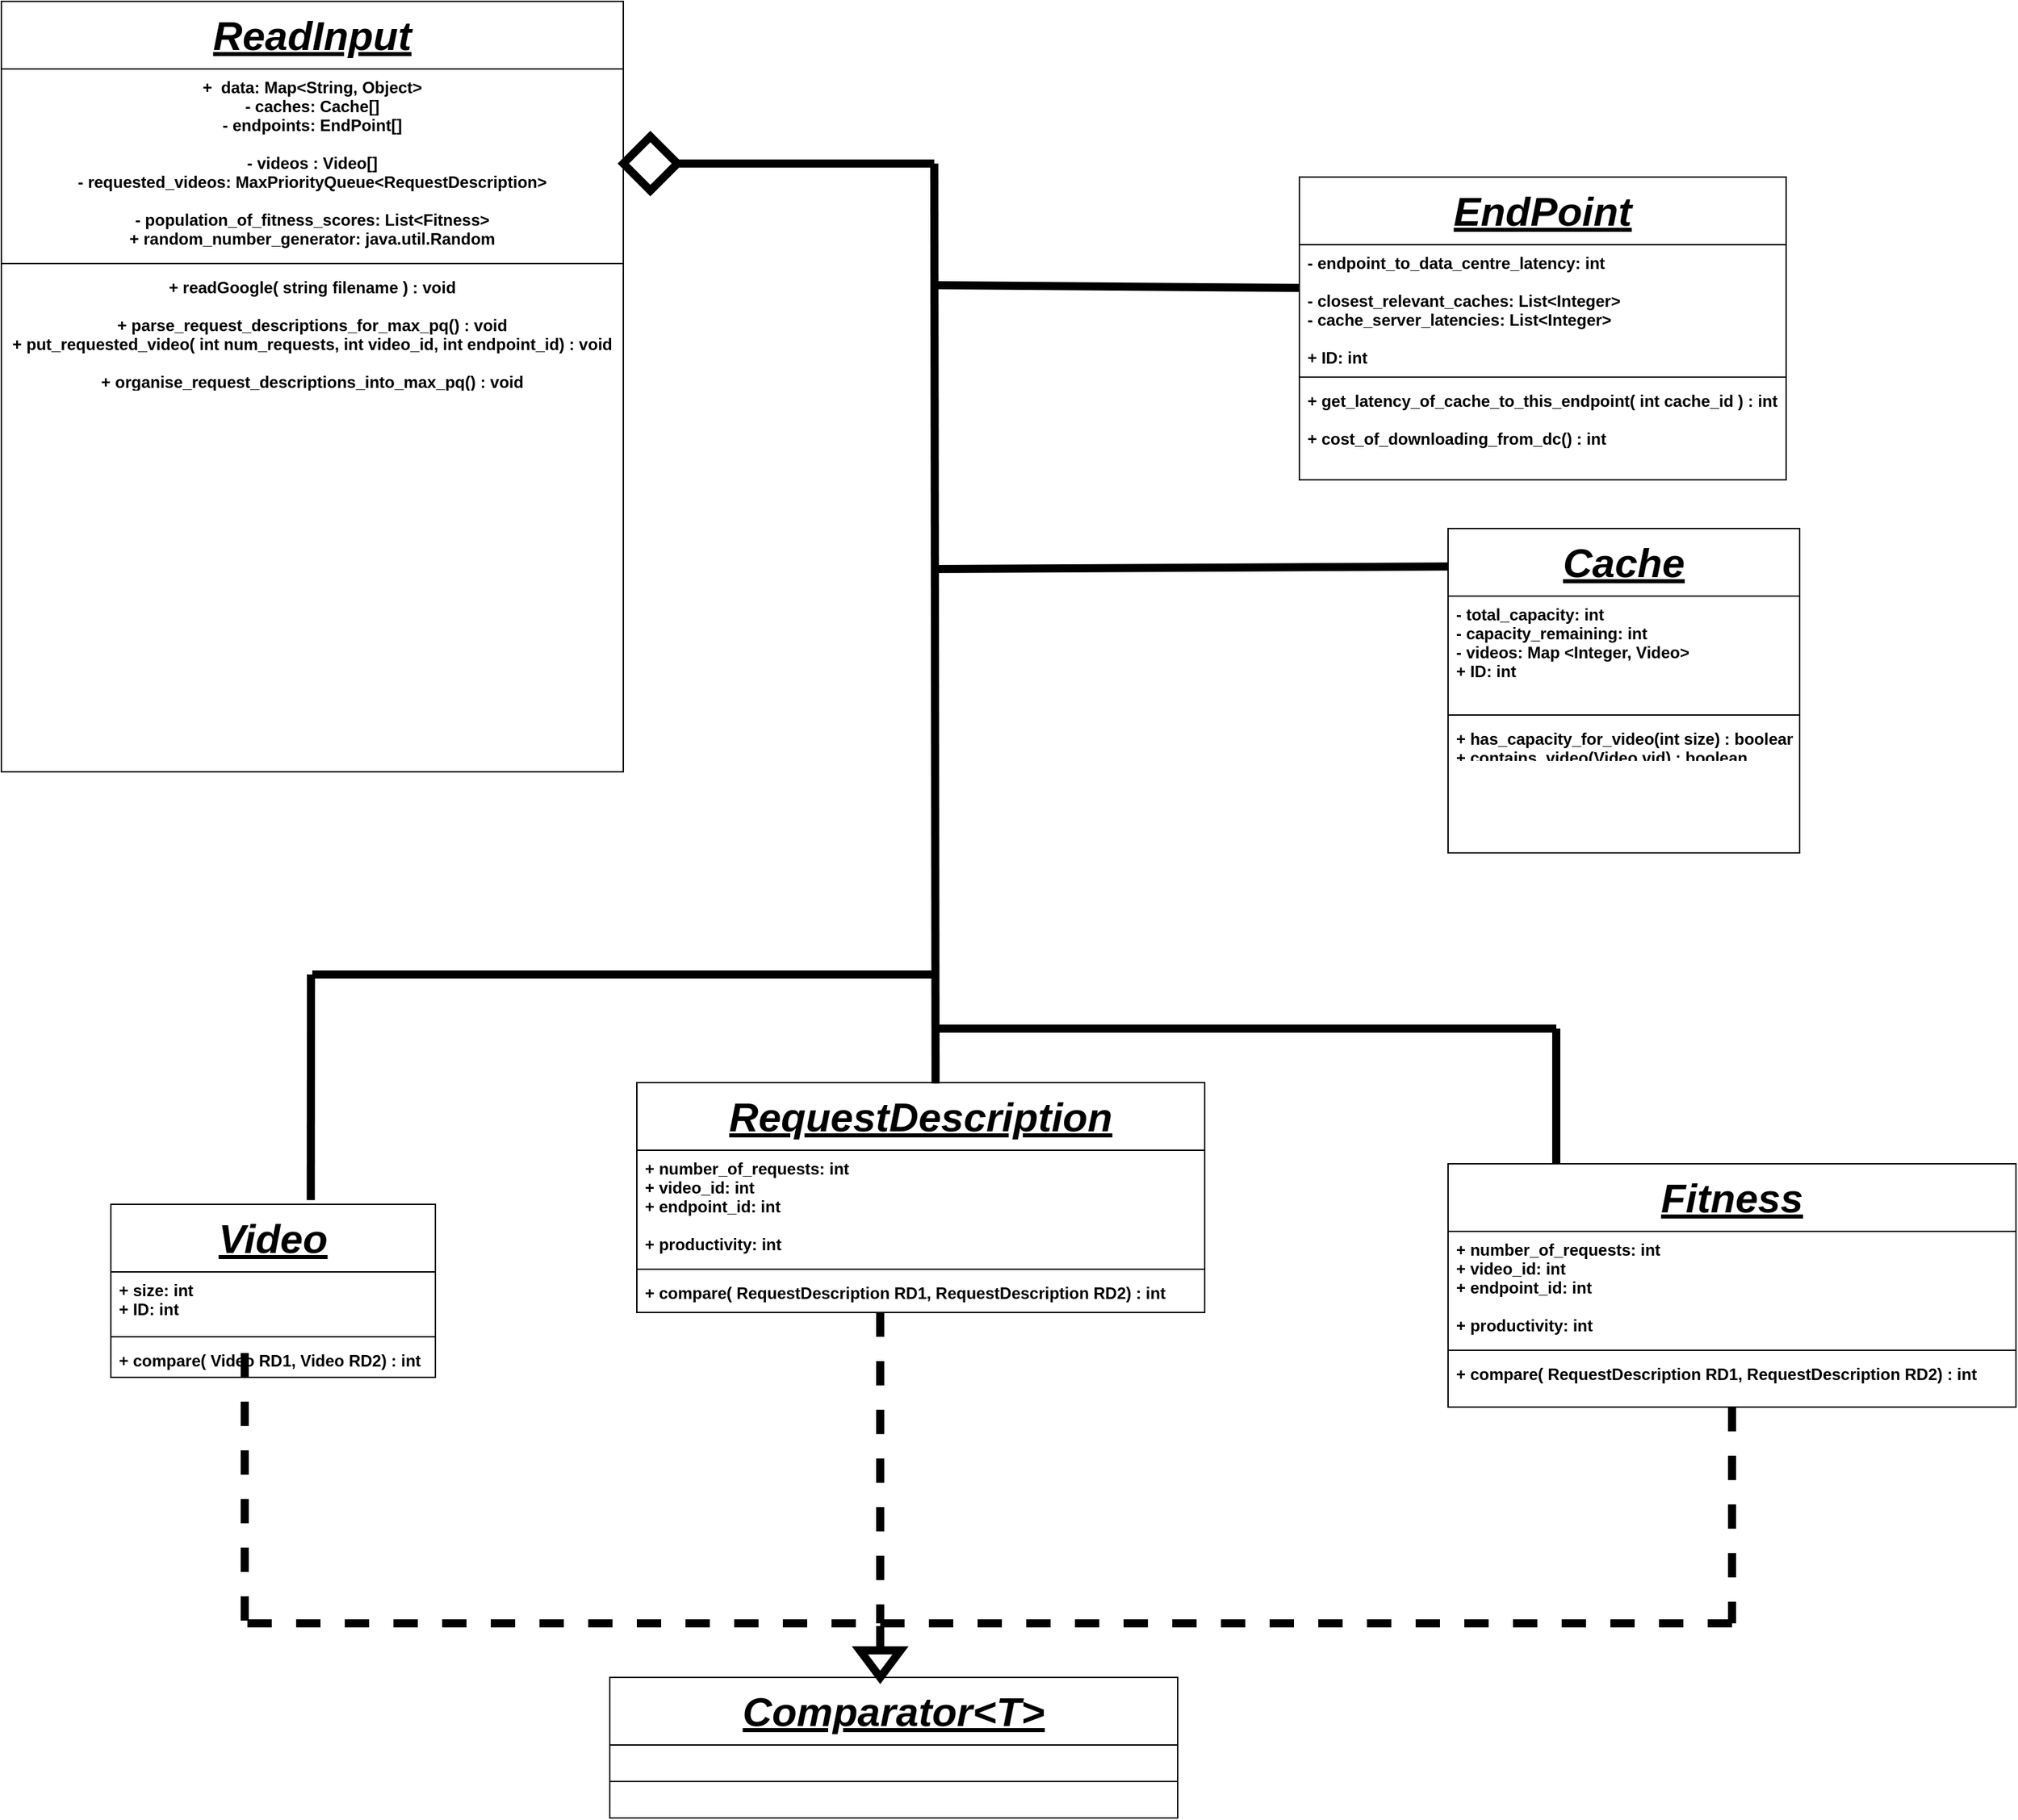 <mxfile version="23.1.4" type="github">
  <diagram id="C5RBs43oDa-KdzZeNtuy" name="Page-1">
    <mxGraphModel dx="1400" dy="1876" grid="1" gridSize="10" guides="1" tooltips="1" connect="1" arrows="1" fold="1" page="1" pageScale="1" pageWidth="827" pageHeight="1169" math="0" shadow="0">
      <root>
        <mxCell id="WIyWlLk6GJQsqaUBKTNV-0" />
        <mxCell id="WIyWlLk6GJQsqaUBKTNV-1" parent="WIyWlLk6GJQsqaUBKTNV-0" />
        <mxCell id="zkfFHV4jXpPFQw0GAbJ--0" value="ReadInput" style="swimlane;fontStyle=7;align=center;verticalAlign=top;childLayout=stackLayout;horizontal=1;startSize=50;horizontalStack=0;resizeParent=1;resizeLast=0;collapsible=1;marginBottom=0;rounded=0;shadow=0;strokeWidth=1;fontSize=30;" parent="WIyWlLk6GJQsqaUBKTNV-1" vertex="1">
          <mxGeometry x="130" y="-310" width="460" height="570" as="geometry">
            <mxRectangle x="230" y="140" width="160" height="26" as="alternateBounds" />
          </mxGeometry>
        </mxCell>
        <mxCell id="zkfFHV4jXpPFQw0GAbJ--1" value="+  data: Map&lt;String, Object&gt;&#xa;- caches: Cache[]&#xa;- endpoints: EndPoint[]&#xa;&#xa;- videos : Video[]&#xa;- requested_videos: MaxPriorityQueue&lt;RequestDescription&gt;&#xa;&#xa;- population_of_fitness_scores: List&lt;Fitness&gt;&#xa;+ random_number_generator: java.util.Random&#xa;" style="text;align=center;verticalAlign=top;spacingLeft=4;spacingRight=4;overflow=hidden;rotatable=0;points=[[0,0.5],[1,0.5]];portConstraint=eastwest;fontStyle=1" parent="zkfFHV4jXpPFQw0GAbJ--0" vertex="1">
          <mxGeometry y="50" width="460" height="140" as="geometry" />
        </mxCell>
        <mxCell id="zkfFHV4jXpPFQw0GAbJ--4" value="" style="line;html=1;strokeWidth=1;align=left;verticalAlign=middle;spacingTop=-1;spacingLeft=3;spacingRight=3;rotatable=0;labelPosition=right;points=[];portConstraint=eastwest;" parent="zkfFHV4jXpPFQw0GAbJ--0" vertex="1">
          <mxGeometry y="190" width="460" height="8" as="geometry" />
        </mxCell>
        <mxCell id="zkfFHV4jXpPFQw0GAbJ--5" value="+ readGoogle( string filename ) : void&#xa;&#xa;+ parse_request_descriptions_for_max_pq() : void&#xa;+ put_requested_video( int num_requests, int video_id, int endpoint_id) : void&#xa;&#xa;+ organise_request_descriptions_into_max_pq() : void&#xa;+ is_solution_feasible( int[][][] solution ) : boolean&#xa;&#xa;+ enter_videos_into_caches() : void&#xa;&#xa;+ find_fitness_score_of_solution(int[][][] solution) : Fitness&#xa;+ crossover(int[][][] solution1, int[][][] solution2) : Fitness[]&#xa;+ mutate( int upperbound) : void&#xa;&#xa;+ keep_fittest_solutions(int max_size_of_population) : void&#xa;&#xa;+ getVideoByID(int id) : Video&#xa;+ getCacheByID(int id) : Cache&#xa;+ getEndpointByID(int id) : EndPoint&#xa;&#xa;+ display_occupancy_of_caches(): void&#xa;&#xa;+ dupelicate_caches() : Cache[]&#xa;+ clear_caches() : void&#xa; &#xa;" style="text;align=center;verticalAlign=top;spacingLeft=4;spacingRight=4;overflow=hidden;rotatable=0;points=[[0,0.5],[1,0.5]];portConstraint=eastwest;fontStyle=1" parent="zkfFHV4jXpPFQw0GAbJ--0" vertex="1">
          <mxGeometry y="198" width="460" height="86" as="geometry" />
        </mxCell>
        <mxCell id="umy_4tn5OdyWnhG9BCb1-46" value="" style="endArrow=none;html=1;rounded=0;entryX=-0.001;entryY=0.117;entryDx=0;entryDy=0;entryPerimeter=0;strokeWidth=6;" edge="1" parent="zkfFHV4jXpPFQw0GAbJ--0" target="zkfFHV4jXpPFQw0GAbJ--17">
          <mxGeometry width="50" height="50" relative="1" as="geometry">
            <mxPoint x="690" y="420" as="sourcePoint" />
            <mxPoint x="1050" y="420" as="targetPoint" />
          </mxGeometry>
        </mxCell>
        <mxCell id="zkfFHV4jXpPFQw0GAbJ--17" value="Cache" style="swimlane;fontStyle=7;align=center;verticalAlign=top;childLayout=stackLayout;horizontal=1;startSize=50;horizontalStack=0;resizeParent=1;resizeLast=0;collapsible=1;marginBottom=0;rounded=0;shadow=0;strokeWidth=1;fontSize=30;" parent="WIyWlLk6GJQsqaUBKTNV-1" vertex="1">
          <mxGeometry x="1200" y="80" width="260" height="240" as="geometry">
            <mxRectangle x="550" y="140" width="160" height="26" as="alternateBounds" />
          </mxGeometry>
        </mxCell>
        <mxCell id="zkfFHV4jXpPFQw0GAbJ--18" value="- total_capacity: int&#xa;- capacity_remaining: int&#xa;- videos: Map &lt;Integer, Video&gt;&#xa;+ ID: int" style="text;align=left;verticalAlign=top;spacingLeft=4;spacingRight=4;overflow=hidden;rotatable=0;points=[[0,0.5],[1,0.5]];portConstraint=eastwest;fontStyle=1" parent="zkfFHV4jXpPFQw0GAbJ--17" vertex="1">
          <mxGeometry y="50" width="260" height="84" as="geometry" />
        </mxCell>
        <mxCell id="zkfFHV4jXpPFQw0GAbJ--23" value="" style="line;html=1;strokeWidth=1;align=left;verticalAlign=middle;spacingTop=-1;spacingLeft=3;spacingRight=3;rotatable=0;labelPosition=right;points=[];portConstraint=eastwest;" parent="zkfFHV4jXpPFQw0GAbJ--17" vertex="1">
          <mxGeometry y="134" width="260" height="8" as="geometry" />
        </mxCell>
        <mxCell id="zkfFHV4jXpPFQw0GAbJ--24" value="+ has_capacity_for_video(int size) : boolean&#xa;+ contains_video(Video vid) : boolean&#xa;&#xa;+ add_video(Video v): void&#xa;+ cache_is_overflowing() : boolean" style="text;align=left;verticalAlign=top;spacingLeft=4;spacingRight=4;overflow=hidden;rotatable=0;points=[[0,0.5],[1,0.5]];portConstraint=eastwest;fontStyle=1" parent="zkfFHV4jXpPFQw0GAbJ--17" vertex="1">
          <mxGeometry y="142" width="260" height="26" as="geometry" />
        </mxCell>
        <mxCell id="umy_4tn5OdyWnhG9BCb1-10" value="EndPoint" style="swimlane;fontStyle=7;align=center;verticalAlign=top;childLayout=stackLayout;horizontal=1;startSize=50;horizontalStack=0;resizeParent=1;resizeLast=0;collapsible=1;marginBottom=0;rounded=0;shadow=0;strokeWidth=1;fontSize=30;" vertex="1" parent="WIyWlLk6GJQsqaUBKTNV-1">
          <mxGeometry x="1090" y="-180" width="360" height="224" as="geometry">
            <mxRectangle x="550" y="140" width="160" height="26" as="alternateBounds" />
          </mxGeometry>
        </mxCell>
        <mxCell id="umy_4tn5OdyWnhG9BCb1-11" value="- endpoint_to_data_centre_latency: int&#xa;&#xa;- closest_relevant_caches: List&lt;Integer&gt;&#xa;- cache_server_latencies: List&lt;Integer&gt;&#xa;&#xa;+ ID: int" style="text;align=left;verticalAlign=top;spacingLeft=4;spacingRight=4;overflow=hidden;rotatable=0;points=[[0,0.5],[1,0.5]];portConstraint=eastwest;fontStyle=1" vertex="1" parent="umy_4tn5OdyWnhG9BCb1-10">
          <mxGeometry y="50" width="360" height="94" as="geometry" />
        </mxCell>
        <mxCell id="umy_4tn5OdyWnhG9BCb1-12" value="" style="line;html=1;strokeWidth=1;align=left;verticalAlign=middle;spacingTop=-1;spacingLeft=3;spacingRight=3;rotatable=0;labelPosition=right;points=[];portConstraint=eastwest;" vertex="1" parent="umy_4tn5OdyWnhG9BCb1-10">
          <mxGeometry y="144" width="360" height="8" as="geometry" />
        </mxCell>
        <mxCell id="umy_4tn5OdyWnhG9BCb1-13" value="+ get_latency_of_cache_to_this_endpoint( int cache_id ) : int&#xa;&#xa;+ cost_of_downloading_from_dc() : int" style="text;align=left;verticalAlign=top;spacingLeft=4;spacingRight=4;overflow=hidden;rotatable=0;points=[[0,0.5],[1,0.5]];portConstraint=eastwest;fontStyle=1" vertex="1" parent="umy_4tn5OdyWnhG9BCb1-10">
          <mxGeometry y="152" width="360" height="72" as="geometry" />
        </mxCell>
        <mxCell id="umy_4tn5OdyWnhG9BCb1-15" value="RequestDescription" style="swimlane;fontStyle=7;align=center;verticalAlign=top;childLayout=stackLayout;horizontal=1;startSize=50;horizontalStack=0;resizeParent=1;resizeLast=0;collapsible=1;marginBottom=0;rounded=0;shadow=0;strokeWidth=1;fontSize=30;" vertex="1" parent="WIyWlLk6GJQsqaUBKTNV-1">
          <mxGeometry x="600" y="490" width="420" height="170" as="geometry">
            <mxRectangle x="550" y="140" width="160" height="26" as="alternateBounds" />
          </mxGeometry>
        </mxCell>
        <mxCell id="umy_4tn5OdyWnhG9BCb1-16" value="+ number_of_requests: int&#xa;+ video_id: int&#xa;+ endpoint_id: int&#xa;&#xa;+ productivity: int" style="text;align=left;verticalAlign=top;spacingLeft=4;spacingRight=4;overflow=hidden;rotatable=0;points=[[0,0.5],[1,0.5]];portConstraint=eastwest;fontStyle=1" vertex="1" parent="umy_4tn5OdyWnhG9BCb1-15">
          <mxGeometry y="50" width="420" height="84" as="geometry" />
        </mxCell>
        <mxCell id="umy_4tn5OdyWnhG9BCb1-17" value="" style="line;html=1;strokeWidth=1;align=left;verticalAlign=middle;spacingTop=-1;spacingLeft=3;spacingRight=3;rotatable=0;labelPosition=right;points=[];portConstraint=eastwest;" vertex="1" parent="umy_4tn5OdyWnhG9BCb1-15">
          <mxGeometry y="134" width="420" height="8" as="geometry" />
        </mxCell>
        <mxCell id="umy_4tn5OdyWnhG9BCb1-18" value="+ compare( RequestDescription RD1, RequestDescription RD2) : int&#xa; " style="text;align=left;verticalAlign=top;spacingLeft=4;spacingRight=4;overflow=hidden;rotatable=0;points=[[0,0.5],[1,0.5]];portConstraint=eastwest;fontStyle=1" vertex="1" parent="umy_4tn5OdyWnhG9BCb1-15">
          <mxGeometry y="142" width="420" height="26" as="geometry" />
        </mxCell>
        <mxCell id="umy_4tn5OdyWnhG9BCb1-19" value="Comparator&lt;T&gt;" style="swimlane;fontStyle=7;align=center;verticalAlign=top;childLayout=stackLayout;horizontal=1;startSize=50;horizontalStack=0;resizeParent=1;resizeLast=0;collapsible=1;marginBottom=0;rounded=0;shadow=0;strokeWidth=1;fontSize=30;" vertex="1" parent="WIyWlLk6GJQsqaUBKTNV-1">
          <mxGeometry x="580" y="930" width="420" height="104" as="geometry">
            <mxRectangle x="550" y="140" width="160" height="26" as="alternateBounds" />
          </mxGeometry>
        </mxCell>
        <mxCell id="umy_4tn5OdyWnhG9BCb1-21" value="" style="line;html=1;strokeWidth=1;align=left;verticalAlign=middle;spacingTop=-1;spacingLeft=3;spacingRight=3;rotatable=0;labelPosition=right;points=[];portConstraint=eastwest;" vertex="1" parent="umy_4tn5OdyWnhG9BCb1-19">
          <mxGeometry y="50" width="420" height="54" as="geometry" />
        </mxCell>
        <mxCell id="umy_4tn5OdyWnhG9BCb1-25" value="" style="endArrow=none;dashed=1;html=1;rounded=0;exitX=0;exitY=0.5;exitDx=0;exitDy=0;strokeWidth=6;" edge="1" parent="WIyWlLk6GJQsqaUBKTNV-1" source="umy_4tn5OdyWnhG9BCb1-26">
          <mxGeometry width="50" height="50" relative="1" as="geometry">
            <mxPoint x="1010" y="590" as="sourcePoint" />
            <mxPoint x="780" y="890" as="targetPoint" />
          </mxGeometry>
        </mxCell>
        <mxCell id="umy_4tn5OdyWnhG9BCb1-26" value="" style="triangle;whiteSpace=wrap;html=1;direction=south;strokeWidth=6;" vertex="1" parent="WIyWlLk6GJQsqaUBKTNV-1">
          <mxGeometry x="765" y="910" width="30" height="20" as="geometry" />
        </mxCell>
        <mxCell id="umy_4tn5OdyWnhG9BCb1-28" value="Fitness" style="swimlane;fontStyle=7;align=center;verticalAlign=top;childLayout=stackLayout;horizontal=1;startSize=50;horizontalStack=0;resizeParent=1;resizeLast=0;collapsible=1;marginBottom=0;rounded=0;shadow=0;strokeWidth=1;fontSize=30;" vertex="1" parent="WIyWlLk6GJQsqaUBKTNV-1">
          <mxGeometry x="1200" y="550" width="420" height="180" as="geometry">
            <mxRectangle x="550" y="140" width="160" height="26" as="alternateBounds" />
          </mxGeometry>
        </mxCell>
        <mxCell id="umy_4tn5OdyWnhG9BCb1-29" value="+ number_of_requests: int&#xa;+ video_id: int&#xa;+ endpoint_id: int&#xa;&#xa;+ productivity: int" style="text;align=left;verticalAlign=top;spacingLeft=4;spacingRight=4;overflow=hidden;rotatable=0;points=[[0,0.5],[1,0.5]];portConstraint=eastwest;fontStyle=1" vertex="1" parent="umy_4tn5OdyWnhG9BCb1-28">
          <mxGeometry y="50" width="420" height="84" as="geometry" />
        </mxCell>
        <mxCell id="umy_4tn5OdyWnhG9BCb1-30" value="" style="line;html=1;strokeWidth=1;align=left;verticalAlign=middle;spacingTop=-1;spacingLeft=3;spacingRight=3;rotatable=0;labelPosition=right;points=[];portConstraint=eastwest;" vertex="1" parent="umy_4tn5OdyWnhG9BCb1-28">
          <mxGeometry y="134" width="420" height="8" as="geometry" />
        </mxCell>
        <mxCell id="umy_4tn5OdyWnhG9BCb1-31" value="+ compare( RequestDescription RD1, RequestDescription RD2) : int&#xa; " style="text;align=left;verticalAlign=top;spacingLeft=4;spacingRight=4;overflow=hidden;rotatable=0;points=[[0,0.5],[1,0.5]];portConstraint=eastwest;fontStyle=1" vertex="1" parent="umy_4tn5OdyWnhG9BCb1-28">
          <mxGeometry y="142" width="420" height="26" as="geometry" />
        </mxCell>
        <mxCell id="umy_4tn5OdyWnhG9BCb1-32" value="Video" style="swimlane;fontStyle=7;align=center;verticalAlign=top;childLayout=stackLayout;horizontal=1;startSize=50;horizontalStack=0;resizeParent=1;resizeLast=0;collapsible=1;marginBottom=0;rounded=0;shadow=0;strokeWidth=1;fontSize=30;" vertex="1" parent="WIyWlLk6GJQsqaUBKTNV-1">
          <mxGeometry x="211" y="580" width="240" height="128" as="geometry">
            <mxRectangle x="550" y="140" width="160" height="26" as="alternateBounds" />
          </mxGeometry>
        </mxCell>
        <mxCell id="umy_4tn5OdyWnhG9BCb1-33" value="+ size: int&#xa;+ ID: int" style="text;align=left;verticalAlign=top;spacingLeft=4;spacingRight=4;overflow=hidden;rotatable=0;points=[[0,0.5],[1,0.5]];portConstraint=eastwest;fontStyle=1" vertex="1" parent="umy_4tn5OdyWnhG9BCb1-32">
          <mxGeometry y="50" width="240" height="44" as="geometry" />
        </mxCell>
        <mxCell id="umy_4tn5OdyWnhG9BCb1-34" value="" style="line;html=1;strokeWidth=1;align=left;verticalAlign=middle;spacingTop=-1;spacingLeft=3;spacingRight=3;rotatable=0;labelPosition=right;points=[];portConstraint=eastwest;" vertex="1" parent="umy_4tn5OdyWnhG9BCb1-32">
          <mxGeometry y="94" width="240" height="8" as="geometry" />
        </mxCell>
        <mxCell id="umy_4tn5OdyWnhG9BCb1-35" value="+ compare( Video RD1, Video RD2) : int&#xa; " style="text;align=left;verticalAlign=top;spacingLeft=4;spacingRight=4;overflow=hidden;rotatable=0;points=[[0,0.5],[1,0.5]];portConstraint=eastwest;fontStyle=1" vertex="1" parent="umy_4tn5OdyWnhG9BCb1-32">
          <mxGeometry y="102" width="240" height="26" as="geometry" />
        </mxCell>
        <mxCell id="umy_4tn5OdyWnhG9BCb1-36" value="" style="endArrow=none;dashed=1;html=1;rounded=0;strokeWidth=6;" edge="1" parent="WIyWlLk6GJQsqaUBKTNV-1">
          <mxGeometry width="50" height="50" relative="1" as="geometry">
            <mxPoint x="1410" y="890" as="sourcePoint" />
            <mxPoint x="310" y="890" as="targetPoint" />
          </mxGeometry>
        </mxCell>
        <mxCell id="umy_4tn5OdyWnhG9BCb1-38" value="" style="endArrow=none;dashed=1;html=1;rounded=0;strokeWidth=6;" edge="1" parent="WIyWlLk6GJQsqaUBKTNV-1">
          <mxGeometry width="50" height="50" relative="1" as="geometry">
            <mxPoint x="780" y="660" as="sourcePoint" />
            <mxPoint x="780" y="890" as="targetPoint" />
          </mxGeometry>
        </mxCell>
        <mxCell id="umy_4tn5OdyWnhG9BCb1-39" value="" style="endArrow=none;dashed=1;html=1;rounded=0;exitX=0.5;exitY=1;exitDx=0;exitDy=0;strokeWidth=6;" edge="1" parent="WIyWlLk6GJQsqaUBKTNV-1" source="umy_4tn5OdyWnhG9BCb1-28">
          <mxGeometry width="50" height="50" relative="1" as="geometry">
            <mxPoint x="770" y="510" as="sourcePoint" />
            <mxPoint x="1410" y="890" as="targetPoint" />
          </mxGeometry>
        </mxCell>
        <mxCell id="umy_4tn5OdyWnhG9BCb1-40" value="" style="endArrow=none;dashed=1;html=1;rounded=0;strokeWidth=6;" edge="1" parent="WIyWlLk6GJQsqaUBKTNV-1">
          <mxGeometry width="50" height="50" relative="1" as="geometry">
            <mxPoint x="310" y="690" as="sourcePoint" />
            <mxPoint x="310" y="890" as="targetPoint" />
            <Array as="points" />
          </mxGeometry>
        </mxCell>
        <mxCell id="umy_4tn5OdyWnhG9BCb1-41" value="" style="endArrow=none;html=1;rounded=0;exitX=0.526;exitY=0.004;exitDx=0;exitDy=0;exitPerimeter=0;strokeWidth=6;" edge="1" parent="WIyWlLk6GJQsqaUBKTNV-1" source="umy_4tn5OdyWnhG9BCb1-15">
          <mxGeometry width="50" height="50" relative="1" as="geometry">
            <mxPoint x="820" y="480" as="sourcePoint" />
            <mxPoint x="820" y="-190" as="targetPoint" />
          </mxGeometry>
        </mxCell>
        <mxCell id="umy_4tn5OdyWnhG9BCb1-42" value="" style="endArrow=none;html=1;rounded=0;strokeWidth=6;" edge="1" parent="WIyWlLk6GJQsqaUBKTNV-1">
          <mxGeometry width="50" height="50" relative="1" as="geometry">
            <mxPoint x="360" y="410" as="sourcePoint" />
            <mxPoint x="820" y="410" as="targetPoint" />
          </mxGeometry>
        </mxCell>
        <mxCell id="umy_4tn5OdyWnhG9BCb1-43" value="" style="endArrow=none;html=1;rounded=0;strokeWidth=6;" edge="1" parent="WIyWlLk6GJQsqaUBKTNV-1">
          <mxGeometry width="50" height="50" relative="1" as="geometry">
            <mxPoint x="1280" y="550" as="sourcePoint" />
            <mxPoint x="1280" y="450" as="targetPoint" />
          </mxGeometry>
        </mxCell>
        <mxCell id="umy_4tn5OdyWnhG9BCb1-44" value="" style="endArrow=none;html=1;rounded=0;exitX=0.616;exitY=-0.024;exitDx=0;exitDy=0;exitPerimeter=0;strokeWidth=6;" edge="1" parent="WIyWlLk6GJQsqaUBKTNV-1" source="umy_4tn5OdyWnhG9BCb1-32">
          <mxGeometry width="50" height="50" relative="1" as="geometry">
            <mxPoint x="359.33" y="540" as="sourcePoint" />
            <mxPoint x="359" y="410" as="targetPoint" />
          </mxGeometry>
        </mxCell>
        <mxCell id="umy_4tn5OdyWnhG9BCb1-45" value="" style="endArrow=none;html=1;rounded=0;strokeWidth=6;" edge="1" parent="WIyWlLk6GJQsqaUBKTNV-1">
          <mxGeometry width="50" height="50" relative="1" as="geometry">
            <mxPoint x="820" y="450" as="sourcePoint" />
            <mxPoint x="1280" y="450" as="targetPoint" />
          </mxGeometry>
        </mxCell>
        <mxCell id="umy_4tn5OdyWnhG9BCb1-47" value="" style="endArrow=none;html=1;rounded=0;strokeWidth=6;" edge="1" parent="WIyWlLk6GJQsqaUBKTNV-1">
          <mxGeometry width="50" height="50" relative="1" as="geometry">
            <mxPoint x="820" y="-100" as="sourcePoint" />
            <mxPoint x="1090" y="-98" as="targetPoint" />
          </mxGeometry>
        </mxCell>
        <mxCell id="umy_4tn5OdyWnhG9BCb1-48" value="" style="endArrow=none;html=1;rounded=0;entryX=1;entryY=0.5;entryDx=0;entryDy=0;strokeWidth=6;" edge="1" parent="WIyWlLk6GJQsqaUBKTNV-1" target="umy_4tn5OdyWnhG9BCb1-50">
          <mxGeometry width="50" height="50" relative="1" as="geometry">
            <mxPoint x="820" y="-190" as="sourcePoint" />
            <mxPoint x="640" y="-183.333" as="targetPoint" />
          </mxGeometry>
        </mxCell>
        <mxCell id="umy_4tn5OdyWnhG9BCb1-50" value="" style="rhombus;whiteSpace=wrap;html=1;strokeWidth=6;" vertex="1" parent="WIyWlLk6GJQsqaUBKTNV-1">
          <mxGeometry x="590" y="-210" width="40" height="40" as="geometry" />
        </mxCell>
      </root>
    </mxGraphModel>
  </diagram>
</mxfile>
